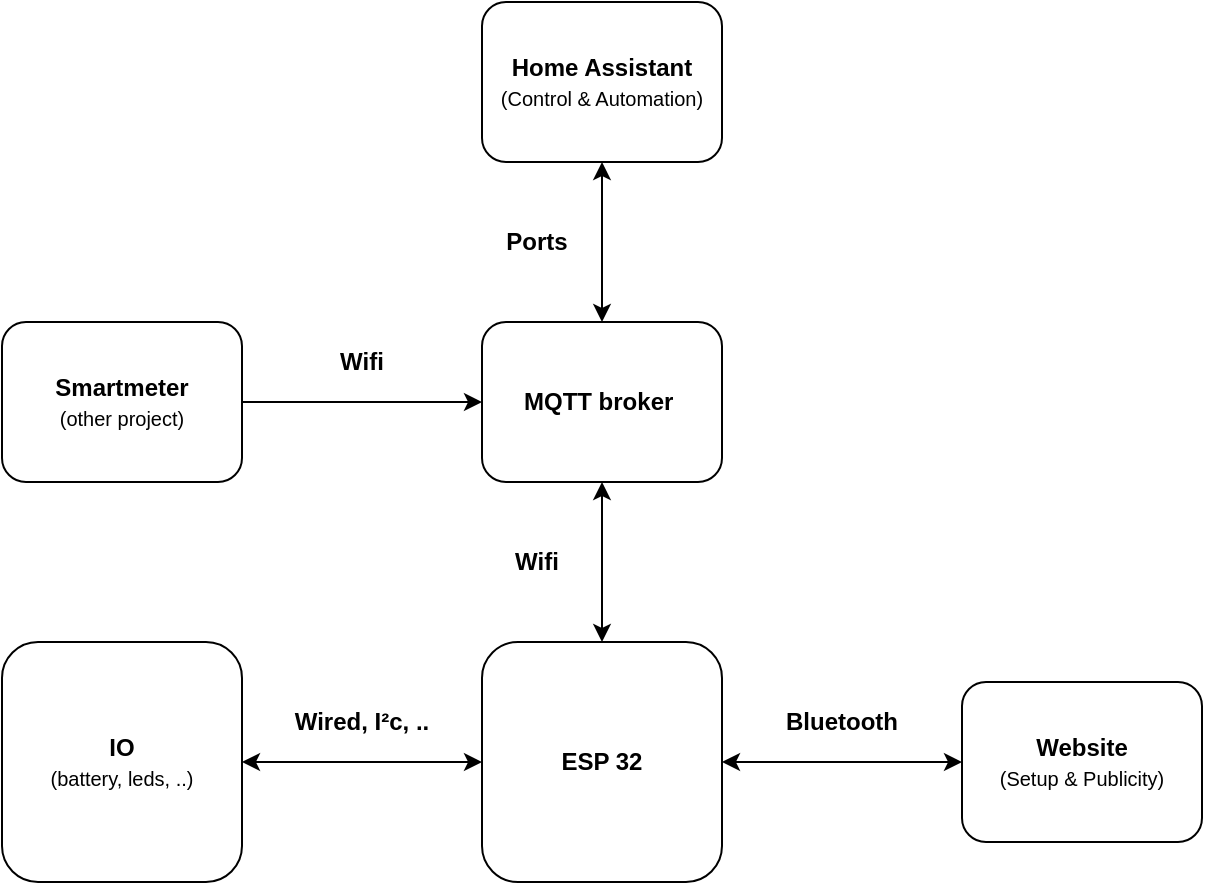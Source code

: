 <mxfile version="20.8.16" type="device" pages="4"><diagram id="oEy_RsFWHOD0uAV_SMJP" name="Data flow"><mxGraphModel dx="1036" dy="614" grid="1" gridSize="10" guides="1" tooltips="1" connect="1" arrows="1" fold="1" page="1" pageScale="1" pageWidth="827" pageHeight="1169" math="0" shadow="0"><root><mxCell id="0"/><mxCell id="1" parent="0"/><mxCell id="gn0124fBouMHMQQc0GcY-2" value="&lt;b&gt;ESP 32&lt;/b&gt;" style="rounded=1;whiteSpace=wrap;html=1;" parent="1" vertex="1"><mxGeometry x="320" y="440" width="120" height="120" as="geometry"/></mxCell><mxCell id="gn0124fBouMHMQQc0GcY-3" value="&lt;font style=&quot;&quot;&gt;&lt;b&gt;Website&lt;/b&gt;&lt;br&gt;&lt;/font&gt;&lt;font style=&quot;font-size: 10px;&quot;&gt;(Setup &amp;amp; Publicity)&lt;/font&gt;" style="rounded=1;whiteSpace=wrap;html=1;" parent="1" vertex="1"><mxGeometry x="560" y="460" width="120" height="80" as="geometry"/></mxCell><mxCell id="gn0124fBouMHMQQc0GcY-6" value="" style="endArrow=classic;startArrow=classic;html=1;rounded=0;entryX=0;entryY=0.5;entryDx=0;entryDy=0;exitX=1;exitY=0.5;exitDx=0;exitDy=0;" parent="1" source="gn0124fBouMHMQQc0GcY-2" target="gn0124fBouMHMQQc0GcY-3" edge="1"><mxGeometry width="50" height="50" relative="1" as="geometry"><mxPoint x="440" y="530" as="sourcePoint"/><mxPoint x="490" y="480" as="targetPoint"/></mxGeometry></mxCell><mxCell id="gn0124fBouMHMQQc0GcY-7" value="Bluetooth" style="text;html=1;strokeColor=none;fillColor=none;align=center;verticalAlign=middle;whiteSpace=wrap;rounded=0;fontStyle=1" parent="1" vertex="1"><mxGeometry x="450" y="460" width="100" height="40" as="geometry"/></mxCell><mxCell id="gn0124fBouMHMQQc0GcY-11" value="&lt;b&gt;MQTT broker&lt;/b&gt;&amp;nbsp;" style="rounded=1;whiteSpace=wrap;html=1;" parent="1" vertex="1"><mxGeometry x="320" y="280" width="120" height="80" as="geometry"/></mxCell><mxCell id="gn0124fBouMHMQQc0GcY-13" value="" style="endArrow=classic;startArrow=classic;html=1;rounded=0;entryX=0.5;entryY=1;entryDx=0;entryDy=0;exitX=0.5;exitY=0;exitDx=0;exitDy=0;" parent="1" source="gn0124fBouMHMQQc0GcY-2" target="gn0124fBouMHMQQc0GcY-11" edge="1"><mxGeometry width="50" height="50" relative="1" as="geometry"><mxPoint x="240" y="520" as="sourcePoint"/><mxPoint x="290" y="470" as="targetPoint"/></mxGeometry></mxCell><mxCell id="gn0124fBouMHMQQc0GcY-15" value="&lt;b&gt;Home Assistant&lt;/b&gt;&lt;br&gt;&lt;font style=&quot;font-size: 10px;&quot;&gt;(Control &amp;amp; Automation)&lt;/font&gt;" style="rounded=1;whiteSpace=wrap;html=1;" parent="1" vertex="1"><mxGeometry x="320" y="120" width="120" height="80" as="geometry"/></mxCell><mxCell id="gn0124fBouMHMQQc0GcY-16" value="" style="endArrow=classic;startArrow=classic;html=1;rounded=0;entryX=0.5;entryY=0;entryDx=0;entryDy=0;exitX=0.5;exitY=1;exitDx=0;exitDy=0;" parent="1" source="gn0124fBouMHMQQc0GcY-15" target="gn0124fBouMHMQQc0GcY-11" edge="1"><mxGeometry width="50" height="50" relative="1" as="geometry"><mxPoint x="170" y="310" as="sourcePoint"/><mxPoint x="220" y="260" as="targetPoint"/></mxGeometry></mxCell><mxCell id="gn0124fBouMHMQQc0GcY-19" style="edgeStyle=orthogonalEdgeStyle;rounded=0;orthogonalLoop=1;jettySize=auto;html=1;exitX=1;exitY=0.5;exitDx=0;exitDy=0;entryX=0;entryY=0.5;entryDx=0;entryDy=0;" parent="1" source="gn0124fBouMHMQQc0GcY-17" target="gn0124fBouMHMQQc0GcY-11" edge="1"><mxGeometry relative="1" as="geometry"/></mxCell><mxCell id="gn0124fBouMHMQQc0GcY-17" value="&lt;b&gt;Smartmeter&lt;/b&gt;&lt;br&gt;&lt;font style=&quot;font-size: 10px;&quot;&gt;(other project)&lt;/font&gt;" style="rounded=1;whiteSpace=wrap;html=1;" parent="1" vertex="1"><mxGeometry x="80" y="280" width="120" height="80" as="geometry"/></mxCell><mxCell id="gn0124fBouMHMQQc0GcY-20" value="&lt;font style=&quot;font-size: 12px;&quot;&gt;&lt;b&gt;Wifi&lt;/b&gt;&lt;/font&gt;" style="text;html=1;strokeColor=none;fillColor=none;align=center;verticalAlign=middle;whiteSpace=wrap;rounded=0;fontSize=10;rotation=0;" parent="1" vertex="1"><mxGeometry x="320" y="385" width="55" height="30" as="geometry"/></mxCell><mxCell id="gn0124fBouMHMQQc0GcY-22" value="&lt;b&gt;Wifi&lt;/b&gt;" style="text;html=1;strokeColor=none;fillColor=none;align=center;verticalAlign=middle;whiteSpace=wrap;rounded=0;fontSize=12;" parent="1" vertex="1"><mxGeometry x="210" y="280" width="100" height="40" as="geometry"/></mxCell><mxCell id="gn0124fBouMHMQQc0GcY-23" value="&lt;b&gt;Ports&lt;/b&gt;" style="text;html=1;strokeColor=none;fillColor=none;align=center;verticalAlign=middle;whiteSpace=wrap;rounded=0;fontSize=12;" parent="1" vertex="1"><mxGeometry x="320" y="220" width="55" height="40" as="geometry"/></mxCell><mxCell id="gn0124fBouMHMQQc0GcY-24" value="&lt;b&gt;IO&lt;/b&gt;&lt;br&gt;&lt;font style=&quot;font-size: 10px;&quot;&gt;(battery, leds, ..)&lt;/font&gt;" style="rounded=1;whiteSpace=wrap;html=1;fontSize=12;" parent="1" vertex="1"><mxGeometry x="80" y="440" width="120" height="120" as="geometry"/></mxCell><mxCell id="gn0124fBouMHMQQc0GcY-26" value="" style="endArrow=classic;startArrow=classic;html=1;rounded=0;fontSize=12;entryX=0;entryY=0.5;entryDx=0;entryDy=0;exitX=1;exitY=0.5;exitDx=0;exitDy=0;" parent="1" source="gn0124fBouMHMQQc0GcY-24" target="gn0124fBouMHMQQc0GcY-2" edge="1"><mxGeometry width="50" height="50" relative="1" as="geometry"><mxPoint x="150" y="550" as="sourcePoint"/><mxPoint x="200" y="500" as="targetPoint"/></mxGeometry></mxCell><mxCell id="gn0124fBouMHMQQc0GcY-27" value="&lt;b&gt;&lt;font style=&quot;font-size: 12px;&quot;&gt;Wired, I²c, ..&lt;/font&gt;&lt;/b&gt;" style="text;html=1;strokeColor=none;fillColor=none;align=center;verticalAlign=middle;whiteSpace=wrap;rounded=0;fontSize=10;" parent="1" vertex="1"><mxGeometry x="210" y="465" width="100" height="30" as="geometry"/></mxCell></root></mxGraphModel></diagram><diagram id="NeiRHWEwd4bz8cWaIVGn" name="MQTT Data"><mxGraphModel dx="1036" dy="614" grid="1" gridSize="10" guides="1" tooltips="1" connect="1" arrows="1" fold="1" page="1" pageScale="1" pageWidth="1654" pageHeight="1169" math="0" shadow="0"><root><mxCell id="0"/><mxCell id="1" parent="0"/></root></mxGraphModel></diagram><diagram id="z7qMP9tmpBFdrLdm6vzj" name="Bluetooth Data"><mxGraphModel dx="1036" dy="614" grid="1" gridSize="10" guides="1" tooltips="1" connect="1" arrows="1" fold="1" page="1" pageScale="1" pageWidth="1654" pageHeight="1169" math="0" shadow="0"><root><mxCell id="0"/><mxCell id="1" parent="0"/><mxCell id="pY3fZjdfTQIpJNrS0XcV-29" value="" style="group" vertex="1" connectable="0" parent="1"><mxGeometry x="240" y="240" width="160" height="120" as="geometry"/></mxCell><mxCell id="pY3fZjdfTQIpJNrS0XcV-28" value="" style="rounded=0;whiteSpace=wrap;html=1;fontSize=14;" vertex="1" parent="pY3fZjdfTQIpJNrS0XcV-29"><mxGeometry width="160" height="120" as="geometry"/></mxCell><mxCell id="pY3fZjdfTQIpJNrS0XcV-12" value="Wifi" style="text;html=1;strokeColor=default;fillColor=none;align=center;verticalAlign=middle;whiteSpace=wrap;rounded=0;fontSize=14;fontStyle=1" vertex="1" parent="pY3fZjdfTQIpJNrS0XcV-29"><mxGeometry width="160" height="40" as="geometry"/></mxCell><mxCell id="pY3fZjdfTQIpJNrS0XcV-13" value="SSID" style="text;html=1;strokeColor=none;fillColor=none;align=center;verticalAlign=middle;whiteSpace=wrap;rounded=0;" vertex="1" parent="pY3fZjdfTQIpJNrS0XcV-29"><mxGeometry y="40" width="80" height="40" as="geometry"/></mxCell><mxCell id="pY3fZjdfTQIpJNrS0XcV-14" value="Password" style="text;html=1;strokeColor=none;fillColor=none;align=center;verticalAlign=middle;whiteSpace=wrap;rounded=0;" vertex="1" parent="pY3fZjdfTQIpJNrS0XcV-29"><mxGeometry y="80" width="80" height="40" as="geometry"/></mxCell><mxCell id="pY3fZjdfTQIpJNrS0XcV-15" value="String" style="text;html=1;strokeColor=none;fillColor=none;align=center;verticalAlign=middle;whiteSpace=wrap;rounded=0;" vertex="1" parent="pY3fZjdfTQIpJNrS0XcV-29"><mxGeometry x="80" y="40" width="80" height="40" as="geometry"/></mxCell><mxCell id="pY3fZjdfTQIpJNrS0XcV-16" value="String" style="text;html=1;strokeColor=none;fillColor=none;align=center;verticalAlign=middle;whiteSpace=wrap;rounded=0;" vertex="1" parent="pY3fZjdfTQIpJNrS0XcV-29"><mxGeometry x="80" y="80" width="80" height="40" as="geometry"/></mxCell><mxCell id="pY3fZjdfTQIpJNrS0XcV-30" value="&lt;font style=&quot;font-size: 16px;&quot;&gt;&lt;b&gt;Setup (service)&lt;/b&gt;&lt;/font&gt;" style="text;html=1;strokeColor=none;fillColor=none;align=center;verticalAlign=middle;whiteSpace=wrap;rounded=0;fontSize=14;" vertex="1" parent="1"><mxGeometry x="240" y="160" width="560" height="40" as="geometry"/></mxCell><mxCell id="pY3fZjdfTQIpJNrS0XcV-32" value="" style="group" vertex="1" connectable="0" parent="1"><mxGeometry x="440" y="240" width="160" height="80" as="geometry"/></mxCell><mxCell id="pY3fZjdfTQIpJNrS0XcV-31" value="" style="rounded=0;whiteSpace=wrap;html=1;strokeColor=default;fontSize=14;" vertex="1" parent="pY3fZjdfTQIpJNrS0XcV-32"><mxGeometry width="160" height="80" as="geometry"/></mxCell><mxCell id="pY3fZjdfTQIpJNrS0XcV-17" value="MQTT" style="text;html=1;strokeColor=default;fillColor=none;align=center;verticalAlign=middle;whiteSpace=wrap;rounded=0;fontSize=14;fontStyle=1" vertex="1" parent="pY3fZjdfTQIpJNrS0XcV-32"><mxGeometry width="160" height="40" as="geometry"/></mxCell><mxCell id="pY3fZjdfTQIpJNrS0XcV-18" value="IP:Port" style="text;html=1;strokeColor=none;fillColor=none;align=center;verticalAlign=middle;whiteSpace=wrap;rounded=0;" vertex="1" parent="pY3fZjdfTQIpJNrS0XcV-32"><mxGeometry y="40" width="80" height="40" as="geometry"/></mxCell><mxCell id="pY3fZjdfTQIpJNrS0XcV-19" value="String" style="text;html=1;strokeColor=none;fillColor=none;align=center;verticalAlign=middle;whiteSpace=wrap;rounded=0;" vertex="1" parent="pY3fZjdfTQIpJNrS0XcV-32"><mxGeometry x="80" y="40" width="80" height="40" as="geometry"/></mxCell><mxCell id="pY3fZjdfTQIpJNrS0XcV-34" value="" style="group" vertex="1" connectable="0" parent="1"><mxGeometry x="640" y="240" width="160" height="160" as="geometry"/></mxCell><mxCell id="pY3fZjdfTQIpJNrS0XcV-33" value="" style="rounded=0;whiteSpace=wrap;html=1;strokeColor=default;fontSize=14;" vertex="1" parent="pY3fZjdfTQIpJNrS0XcV-34"><mxGeometry width="160" height="160" as="geometry"/></mxCell><mxCell id="pY3fZjdfTQIpJNrS0XcV-20" value="Status" style="text;html=1;strokeColor=default;fillColor=none;align=center;verticalAlign=middle;whiteSpace=wrap;rounded=0;fontSize=14;fontStyle=1" vertex="1" parent="pY3fZjdfTQIpJNrS0XcV-34"><mxGeometry width="160" height="40" as="geometry"/></mxCell><mxCell id="pY3fZjdfTQIpJNrS0XcV-22" value="MQTT&lt;br&gt;recieved" style="text;html=1;strokeColor=none;fillColor=none;align=center;verticalAlign=middle;whiteSpace=wrap;rounded=0;" vertex="1" parent="pY3fZjdfTQIpJNrS0XcV-34"><mxGeometry y="40" width="80" height="40" as="geometry"/></mxCell><mxCell id="pY3fZjdfTQIpJNrS0XcV-23" value="Bool" style="text;html=1;strokeColor=none;fillColor=none;align=center;verticalAlign=middle;whiteSpace=wrap;rounded=0;" vertex="1" parent="pY3fZjdfTQIpJNrS0XcV-34"><mxGeometry x="80" y="40" width="80" height="40" as="geometry"/></mxCell><mxCell id="pY3fZjdfTQIpJNrS0XcV-24" value="Wifi&lt;br&gt;recieved" style="text;html=1;strokeColor=none;fillColor=none;align=center;verticalAlign=middle;whiteSpace=wrap;rounded=0;" vertex="1" parent="pY3fZjdfTQIpJNrS0XcV-34"><mxGeometry y="80" width="80" height="40" as="geometry"/></mxCell><mxCell id="pY3fZjdfTQIpJNrS0XcV-25" value="Bool" style="text;html=1;strokeColor=none;fillColor=none;align=center;verticalAlign=middle;whiteSpace=wrap;rounded=0;" vertex="1" parent="pY3fZjdfTQIpJNrS0XcV-34"><mxGeometry x="80" y="80" width="80" height="40" as="geometry"/></mxCell><mxCell id="pY3fZjdfTQIpJNrS0XcV-26" value="Wifi&lt;br&gt;connect" style="text;html=1;strokeColor=none;fillColor=none;align=center;verticalAlign=middle;whiteSpace=wrap;rounded=0;" vertex="1" parent="pY3fZjdfTQIpJNrS0XcV-34"><mxGeometry y="120" width="80" height="40" as="geometry"/></mxCell><mxCell id="pY3fZjdfTQIpJNrS0XcV-27" value="Bool" style="text;html=1;strokeColor=none;fillColor=none;align=center;verticalAlign=middle;whiteSpace=wrap;rounded=0;" vertex="1" parent="pY3fZjdfTQIpJNrS0XcV-34"><mxGeometry x="80" y="120" width="80" height="40" as="geometry"/></mxCell></root></mxGraphModel></diagram><diagram id="v_7RyglsfA_AamI4mqjI" name="PCB IO"><mxGraphModel dx="1036" dy="614" grid="1" gridSize="10" guides="1" tooltips="1" connect="1" arrows="1" fold="1" page="1" pageScale="1" pageWidth="1654" pageHeight="1169" math="0" shadow="0"><root><mxCell id="0"/><mxCell id="1" parent="0"/></root></mxGraphModel></diagram></mxfile>